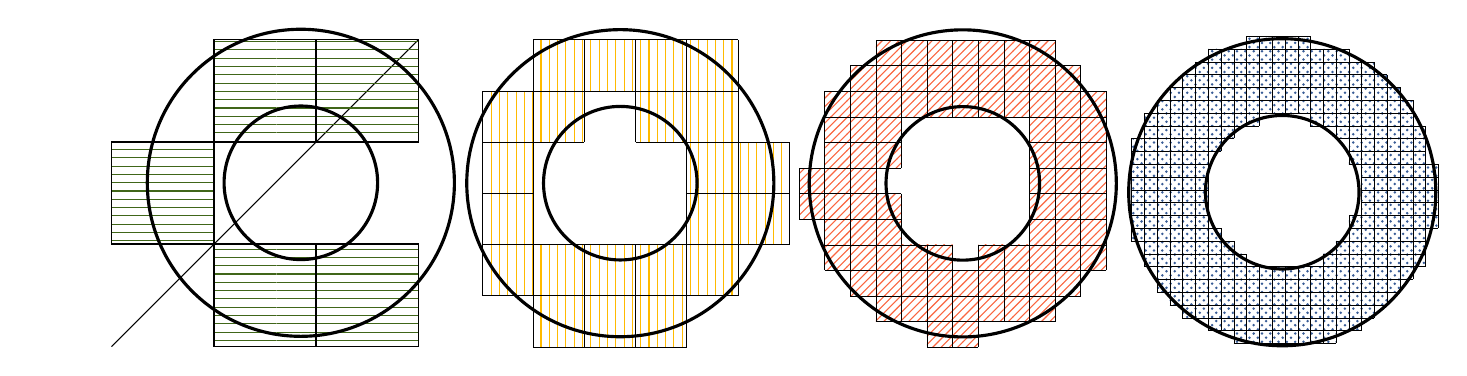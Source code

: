 % 
\def\xc{0.7}
\def\yc{0.2}
\def\rin{1.5}
\def\rout{3}
% 
\newcommand{\fiber}[3]{
	\def\dd{#1}
	\pgfmathsetmacro{\xmin}{int(floor(\xc-\rout))}
	\pgfmathsetmacro{\xmax}{int(ceil(\xc+\rout))}
	\pgfmathsetmacro{\xd}{\xmin+\dd}
	\pgfmathsetmacro{\ymin}{int(floor(\yc-\rout))}
	\pgfmathsetmacro{\ymax}{int(ceil(\yc+\rout))}
	\pgfmathsetmacro{\yd}{\ymin+\dd}
	% 
	\pgfmathsetmacro{\rmin}{\rin*\rin*100}
	\pgfmathsetmacro{\rmax}{\rout*\rout*100}
	\foreach \x in {\xmin,\xd,...,\xmax} {
		\foreach \y in {\ymin,\yd,...,\ymax} {
			\pgfmathsetmacro{\d}{int(((\x-\xc+\dd/2)*(\x-\xc+\dd/2)+(\y-\yc+\dd/2)*(\y-\yc+\dd/2))*100)}
			\ifnum\d>\rmin
			\ifnum\d<\rmax
			\path [#3] (\x,\y) rectangle ($ (\x, \y) + (\dd, \dd) $);
			\draw[#2] ($ (\x, \y) + (0, 0) $) -- ($ (\x, \y) + (\dd, 0) $);
			\draw[#2] ($ (\x, \y) + (\dd, 0) $) -- ($ (\x, \y) + (\dd, \dd) $);
			\draw[#2] ($ (\x, \y) + (\dd, \dd) $) -- ($ (\x, \y) + (0, \dd) $);
			\draw[#2] ($ (\x, \y) + (0, \dd) $) -- ($ (\x, \y) + (0, 0) $);
			\fi\fi
		}
	}
%	\foreach \x in {\xmin,\xd,...,\xmax} {
%		\draw[#2] (\x,\ymin) -- (\x,\ymax);
%	}
%	\foreach \y in {\ymin,\yd,...,\ymax} {
%		\draw[#2] (\xmin,\y) -- (\xmax,\y);
%	}
}
% 
% \definecolor{c1}{HTML}{440154FF}
% \definecolor{c2}{HTML}{38598CFF}
% \definecolor{c3}{HTML}{1E9B8AFF}
% \definecolor{c4}{HTML}{FDE725FF}
% 
\definecolor{c1}{rgb}{0.25,0.4,0.1}
\definecolor{c2}{rgb}{1.0,0.73,0}
\definecolor{c3}{rgb}{0.98,0.4,0.25}
\definecolor{c4}{rgb}{0.22,0.36,0.59}
%
\begin{tikzpicture}[scale=0.65]
\draw[] (-3, -3) -- (3, 3);
\fiber{2}{line width = 0.2mm}{pattern color=c1,pattern=horizontal lines}
\draw[line width = 0.4mm] (\xc,\yc) circle (\rin);
\draw[line width = 0.4mm] (\xc,\yc) circle (\rout);
\end{tikzpicture}
%
\begin{tikzpicture}[scale=0.65]
\path[] (-2, -2) -- (2, 2);
\fiber{1}{line width = 0.1mm}{pattern color=c2,pattern=vertical lines}
\draw[line width = 0.4mm] (\xc,\yc) circle (\rin);
\draw[line width = 0.4mm] (\xc,\yc) circle (\rout);
\end{tikzpicture}
%
\begin{tikzpicture}[scale=0.65]
\path[] (-2, -2) -- (2, 2);
\fiber{0.5}{line width = 0.05mm}{pattern color=c3,pattern=north east lines}
\draw[line width = 0.4mm] (\xc,\yc) circle (\rin);
\draw[line width = 0.4mm] (\xc,\yc) circle (\rout);
\end{tikzpicture}
%
\begin{tikzpicture}[scale=0.65]
\path[] (-2, -2) -- (2, 2);
\fiber{0.25}{line width = 0.025mm}{pattern color=c4,pattern=crosshatch dots}
\draw[line width = 0.4mm] (\xc,\yc) circle (\rin);
\draw[line width = 0.4mm] (\xc,\yc) circle (\rout);
% \fiber{2}{}{fill, c1, opacity=0.25}
% \fiber{1}{very thin}{fill, c2, opacity=0.25}
% \fiber{0.5}{ultra thin}{fill, c3, opacity=0.25}
% \fiber{0.25}{ultra thin}{fill, c4, opacity=0.25}
% 
\end{tikzpicture}